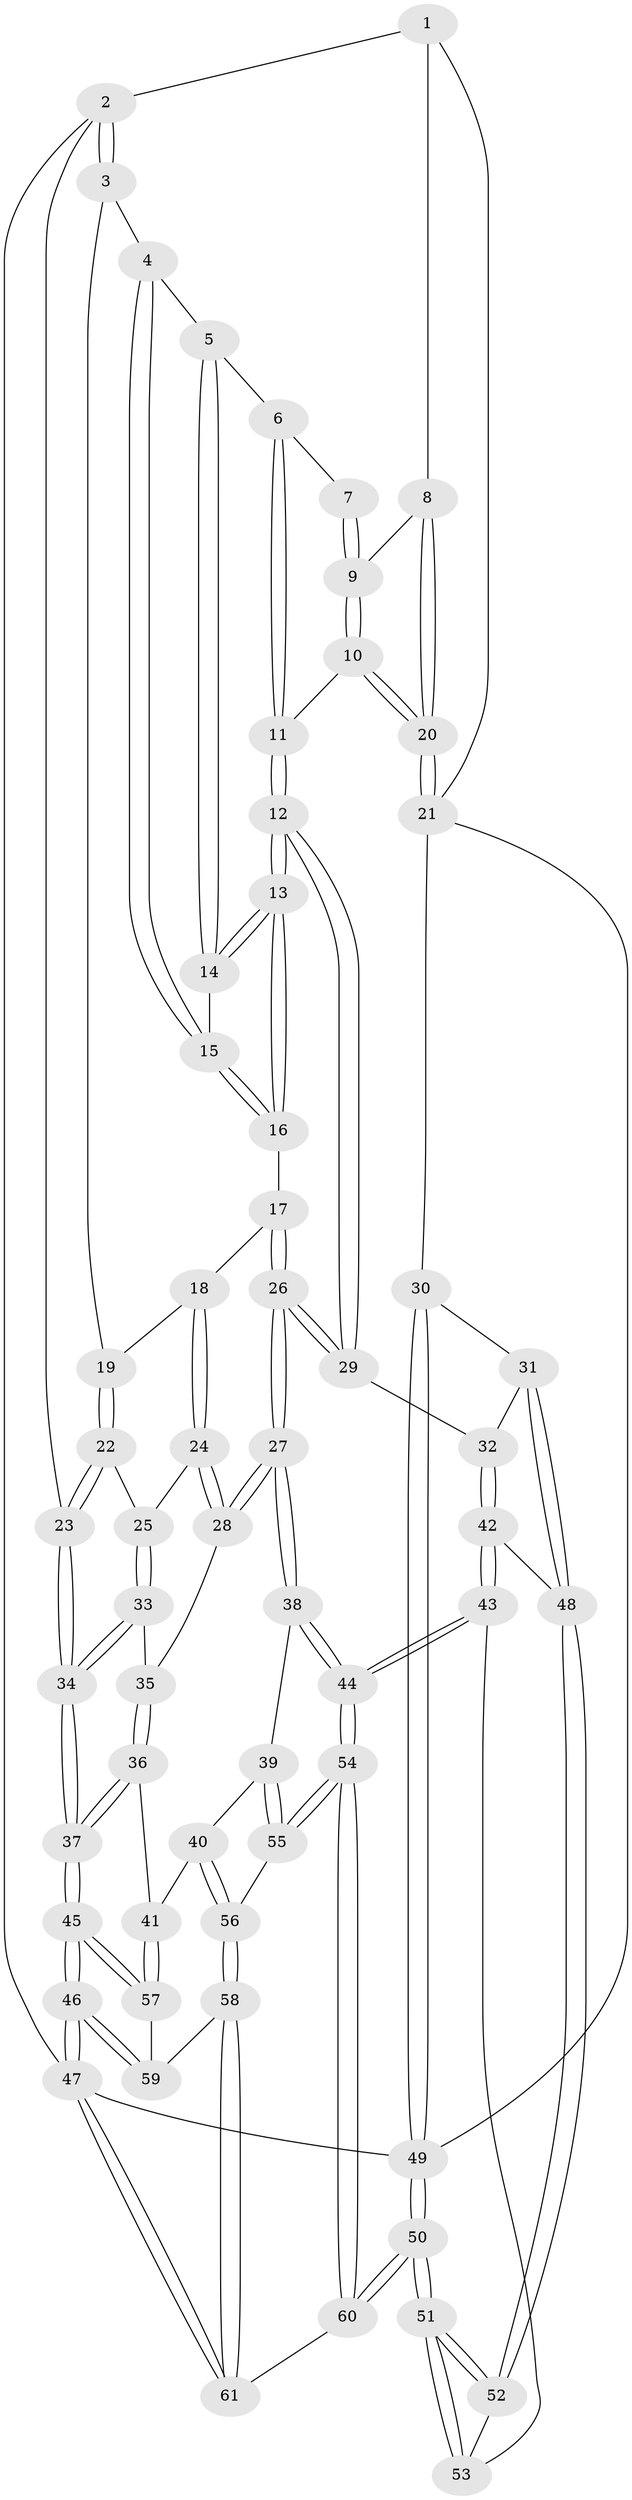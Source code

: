 // coarse degree distribution, {4: 0.23255813953488372, 3: 0.6976744186046512, 2: 0.06976744186046512}
// Generated by graph-tools (version 1.1) at 2025/38/03/04/25 23:38:25]
// undirected, 61 vertices, 149 edges
graph export_dot {
  node [color=gray90,style=filled];
  1 [pos="+0.7570584229639694+0"];
  2 [pos="+0+0"];
  3 [pos="+0.038191606290173215+0"];
  4 [pos="+0.40207145618477785+0"];
  5 [pos="+0.4232825458532222+0"];
  6 [pos="+0.5167987283961718+0"];
  7 [pos="+0.7118388132912963+0"];
  8 [pos="+0.9068263332763041+0.1170175956516292"];
  9 [pos="+0.7617310305262129+0.12337406599592021"];
  10 [pos="+0.7131299980346226+0.21608271596158501"];
  11 [pos="+0.6752281656808004+0.23271284799286882"];
  12 [pos="+0.6250274132883874+0.30067759188244025"];
  13 [pos="+0.5821211781901889+0.25295371340939016"];
  14 [pos="+0.5473690979022465+0.2006192136567382"];
  15 [pos="+0.3333248944888492+0.13480057758538613"];
  16 [pos="+0.3292025301822917+0.1470730310669821"];
  17 [pos="+0.32733859423696793+0.15127826383977164"];
  18 [pos="+0.16371503199651696+0.20187273568986197"];
  19 [pos="+0.09817584710964258+0.18101105875473325"];
  20 [pos="+1+0.30182574015201136"];
  21 [pos="+1+0.30778985027436295"];
  22 [pos="+0.0072551838097156636+0.2290516838490564"];
  23 [pos="+0+0.2729313948688025"];
  24 [pos="+0.1737462625107262+0.3876801710364363"];
  25 [pos="+0.11744195879313989+0.3790519239034465"];
  26 [pos="+0.4103563374722232+0.47005680542399264"];
  27 [pos="+0.3895657362995566+0.5039467401166949"];
  28 [pos="+0.17404461809338592+0.387957312599237"];
  29 [pos="+0.6080174299100907+0.36319127197572965"];
  30 [pos="+1+0.39032435650577363"];
  31 [pos="+0.8921602567250347+0.4843668063442908"];
  32 [pos="+0.7652151167775054+0.45533993604405126"];
  33 [pos="+0+0.4323424905082645"];
  34 [pos="+0+0.4058956841372902"];
  35 [pos="+0.06911488422357488+0.5117238529676401"];
  36 [pos="+0.09114668069176238+0.5594720094056123"];
  37 [pos="+0+0.6333607329746712"];
  38 [pos="+0.38631044019335237+0.5343202191666563"];
  39 [pos="+0.30893500640161603+0.5924018289318178"];
  40 [pos="+0.23144921611538544+0.63621545175626"];
  41 [pos="+0.19823367115518653+0.6469459824253517"];
  42 [pos="+0.6417341376998247+0.640764297579242"];
  43 [pos="+0.5471802135986371+0.71635959902289"];
  44 [pos="+0.5408705605148862+0.7168578796671795"];
  45 [pos="+0+0.9091543978580998"];
  46 [pos="+0+1"];
  47 [pos="+0+1"];
  48 [pos="+0.8547755071742013+0.6001184955055654"];
  49 [pos="+1+1"];
  50 [pos="+1+1"];
  51 [pos="+0.9499091747847301+0.961793068398172"];
  52 [pos="+0.8472731835952805+0.6823671182515281"];
  53 [pos="+0.5918794335210043+0.7285482332130098"];
  54 [pos="+0.5036573322931324+0.8890867386766227"];
  55 [pos="+0.3356173470398667+0.8806267138471733"];
  56 [pos="+0.2824571491786891+0.8955780250320272"];
  57 [pos="+0.1318470458808038+0.7098391926449559"];
  58 [pos="+0.26546090949648027+0.9089643117447079"];
  59 [pos="+0.19645958749918646+0.8710621235675202"];
  60 [pos="+0.5791413022093017+1"];
  61 [pos="+0.2021246111550164+1"];
  1 -- 2;
  1 -- 8;
  1 -- 21;
  2 -- 3;
  2 -- 3;
  2 -- 23;
  2 -- 47;
  3 -- 4;
  3 -- 19;
  4 -- 5;
  4 -- 15;
  4 -- 15;
  5 -- 6;
  5 -- 14;
  5 -- 14;
  6 -- 7;
  6 -- 11;
  6 -- 11;
  7 -- 9;
  7 -- 9;
  8 -- 9;
  8 -- 20;
  8 -- 20;
  9 -- 10;
  9 -- 10;
  10 -- 11;
  10 -- 20;
  10 -- 20;
  11 -- 12;
  11 -- 12;
  12 -- 13;
  12 -- 13;
  12 -- 29;
  12 -- 29;
  13 -- 14;
  13 -- 14;
  13 -- 16;
  13 -- 16;
  14 -- 15;
  15 -- 16;
  15 -- 16;
  16 -- 17;
  17 -- 18;
  17 -- 26;
  17 -- 26;
  18 -- 19;
  18 -- 24;
  18 -- 24;
  19 -- 22;
  19 -- 22;
  20 -- 21;
  20 -- 21;
  21 -- 30;
  21 -- 49;
  22 -- 23;
  22 -- 23;
  22 -- 25;
  23 -- 34;
  23 -- 34;
  24 -- 25;
  24 -- 28;
  24 -- 28;
  25 -- 33;
  25 -- 33;
  26 -- 27;
  26 -- 27;
  26 -- 29;
  26 -- 29;
  27 -- 28;
  27 -- 28;
  27 -- 38;
  27 -- 38;
  28 -- 35;
  29 -- 32;
  30 -- 31;
  30 -- 49;
  30 -- 49;
  31 -- 32;
  31 -- 48;
  31 -- 48;
  32 -- 42;
  32 -- 42;
  33 -- 34;
  33 -- 34;
  33 -- 35;
  34 -- 37;
  34 -- 37;
  35 -- 36;
  35 -- 36;
  36 -- 37;
  36 -- 37;
  36 -- 41;
  37 -- 45;
  37 -- 45;
  38 -- 39;
  38 -- 44;
  38 -- 44;
  39 -- 40;
  39 -- 55;
  39 -- 55;
  40 -- 41;
  40 -- 56;
  40 -- 56;
  41 -- 57;
  41 -- 57;
  42 -- 43;
  42 -- 43;
  42 -- 48;
  43 -- 44;
  43 -- 44;
  43 -- 53;
  44 -- 54;
  44 -- 54;
  45 -- 46;
  45 -- 46;
  45 -- 57;
  45 -- 57;
  46 -- 47;
  46 -- 47;
  46 -- 59;
  46 -- 59;
  47 -- 61;
  47 -- 61;
  47 -- 49;
  48 -- 52;
  48 -- 52;
  49 -- 50;
  49 -- 50;
  50 -- 51;
  50 -- 51;
  50 -- 60;
  50 -- 60;
  51 -- 52;
  51 -- 52;
  51 -- 53;
  51 -- 53;
  52 -- 53;
  54 -- 55;
  54 -- 55;
  54 -- 60;
  54 -- 60;
  55 -- 56;
  56 -- 58;
  56 -- 58;
  57 -- 59;
  58 -- 59;
  58 -- 61;
  58 -- 61;
  60 -- 61;
}
